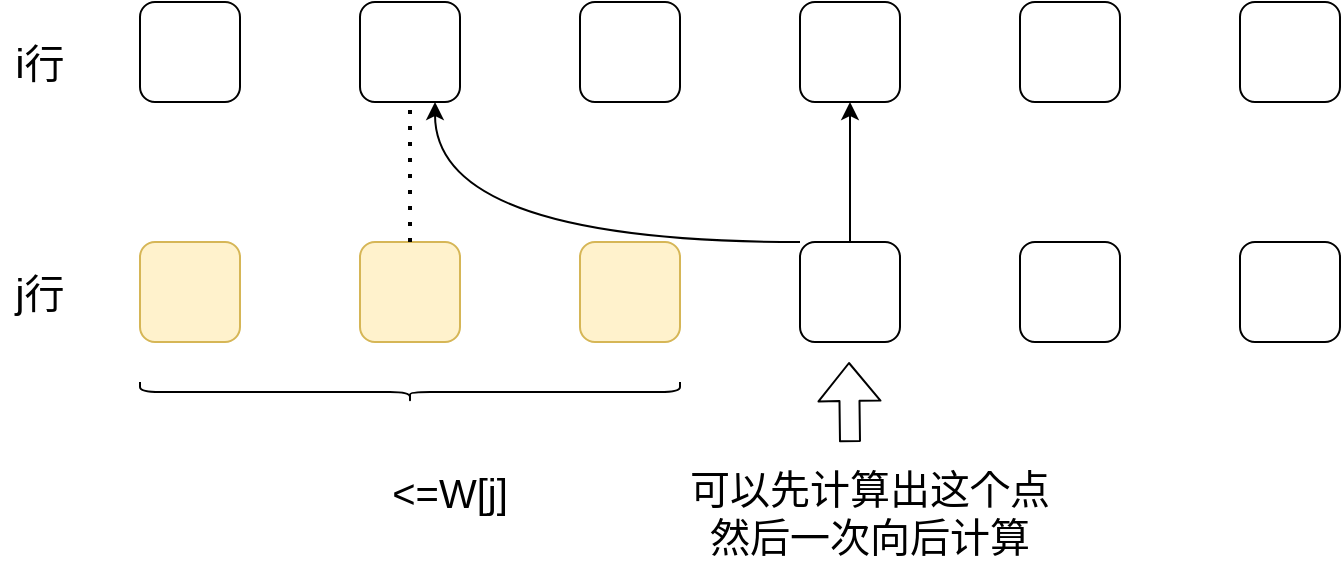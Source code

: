 <mxfile version="13.5.7" type="device"><diagram id="An8jbSC8z_UgGkMrgEXS" name="Page-1"><mxGraphModel dx="1066" dy="810" grid="1" gridSize="10" guides="1" tooltips="1" connect="1" arrows="1" fold="1" page="1" pageScale="1" pageWidth="827" pageHeight="1169" math="0" shadow="0"><root><mxCell id="0"/><mxCell id="1" parent="0"/><mxCell id="dzNTSfG3CXm8yje61pBN-1" value="" style="rounded=1;whiteSpace=wrap;html=1;" vertex="1" parent="1"><mxGeometry x="100" y="30" width="50" height="50" as="geometry"/></mxCell><mxCell id="dzNTSfG3CXm8yje61pBN-2" value="" style="rounded=1;whiteSpace=wrap;html=1;" vertex="1" parent="1"><mxGeometry x="210" y="30" width="50" height="50" as="geometry"/></mxCell><mxCell id="dzNTSfG3CXm8yje61pBN-3" value="" style="rounded=1;whiteSpace=wrap;html=1;" vertex="1" parent="1"><mxGeometry x="320" y="30" width="50" height="50" as="geometry"/></mxCell><mxCell id="dzNTSfG3CXm8yje61pBN-4" value="" style="rounded=1;whiteSpace=wrap;html=1;" vertex="1" parent="1"><mxGeometry x="430" y="30" width="50" height="50" as="geometry"/></mxCell><mxCell id="dzNTSfG3CXm8yje61pBN-5" value="" style="rounded=1;whiteSpace=wrap;html=1;" vertex="1" parent="1"><mxGeometry x="540" y="30" width="50" height="50" as="geometry"/></mxCell><mxCell id="dzNTSfG3CXm8yje61pBN-6" value="" style="rounded=1;whiteSpace=wrap;html=1;" vertex="1" parent="1"><mxGeometry x="650" y="30" width="50" height="50" as="geometry"/></mxCell><mxCell id="dzNTSfG3CXm8yje61pBN-9" value="" style="rounded=1;whiteSpace=wrap;html=1;fillColor=#fff2cc;strokeColor=#d6b656;" vertex="1" parent="1"><mxGeometry x="100" y="150" width="50" height="50" as="geometry"/></mxCell><mxCell id="dzNTSfG3CXm8yje61pBN-10" value="" style="rounded=1;whiteSpace=wrap;html=1;fillColor=#fff2cc;strokeColor=#d6b656;" vertex="1" parent="1"><mxGeometry x="210" y="150" width="50" height="50" as="geometry"/></mxCell><mxCell id="dzNTSfG3CXm8yje61pBN-11" value="" style="rounded=1;whiteSpace=wrap;html=1;fillColor=#fff2cc;strokeColor=#d6b656;" vertex="1" parent="1"><mxGeometry x="320" y="150" width="50" height="50" as="geometry"/></mxCell><mxCell id="dzNTSfG3CXm8yje61pBN-15" style="edgeStyle=orthogonalEdgeStyle;rounded=0;orthogonalLoop=1;jettySize=auto;html=1;entryX=0.5;entryY=1;entryDx=0;entryDy=0;" edge="1" parent="1" source="dzNTSfG3CXm8yje61pBN-12" target="dzNTSfG3CXm8yje61pBN-4"><mxGeometry relative="1" as="geometry"/></mxCell><mxCell id="dzNTSfG3CXm8yje61pBN-16" style="edgeStyle=orthogonalEdgeStyle;rounded=0;orthogonalLoop=1;jettySize=auto;html=1;entryX=0.75;entryY=1;entryDx=0;entryDy=0;curved=1;" edge="1" parent="1" source="dzNTSfG3CXm8yje61pBN-12" target="dzNTSfG3CXm8yje61pBN-2"><mxGeometry relative="1" as="geometry"><Array as="points"><mxPoint x="248" y="150"/></Array></mxGeometry></mxCell><mxCell id="dzNTSfG3CXm8yje61pBN-12" value="" style="rounded=1;whiteSpace=wrap;html=1;" vertex="1" parent="1"><mxGeometry x="430" y="150" width="50" height="50" as="geometry"/></mxCell><mxCell id="dzNTSfG3CXm8yje61pBN-13" value="" style="rounded=1;whiteSpace=wrap;html=1;" vertex="1" parent="1"><mxGeometry x="540" y="150" width="50" height="50" as="geometry"/></mxCell><mxCell id="dzNTSfG3CXm8yje61pBN-14" value="" style="rounded=1;whiteSpace=wrap;html=1;" vertex="1" parent="1"><mxGeometry x="650" y="150" width="50" height="50" as="geometry"/></mxCell><mxCell id="dzNTSfG3CXm8yje61pBN-17" value="" style="shape=curlyBracket;whiteSpace=wrap;html=1;rounded=1;direction=north;" vertex="1" parent="1"><mxGeometry x="100" y="220" width="270" height="10" as="geometry"/></mxCell><mxCell id="dzNTSfG3CXm8yje61pBN-18" value="&amp;lt;=W[j]" style="text;html=1;strokeColor=none;fillColor=none;align=center;verticalAlign=middle;whiteSpace=wrap;rounded=0;fontSize=20;" vertex="1" parent="1"><mxGeometry x="210" y="250" width="90" height="50" as="geometry"/></mxCell><mxCell id="dzNTSfG3CXm8yje61pBN-19" value="i行" style="text;html=1;strokeColor=none;fillColor=none;align=center;verticalAlign=middle;whiteSpace=wrap;rounded=0;fontSize=20;" vertex="1" parent="1"><mxGeometry x="30" y="50" width="40" height="20" as="geometry"/></mxCell><mxCell id="dzNTSfG3CXm8yje61pBN-20" value="j行" style="text;html=1;strokeColor=none;fillColor=none;align=center;verticalAlign=middle;whiteSpace=wrap;rounded=0;fontSize=20;" vertex="1" parent="1"><mxGeometry x="30" y="165" width="40" height="20" as="geometry"/></mxCell><mxCell id="dzNTSfG3CXm8yje61pBN-21" value="" style="shape=flexArrow;endArrow=classic;html=1;fontSize=20;" edge="1" parent="1"><mxGeometry width="50" height="50" relative="1" as="geometry"><mxPoint x="455" y="250" as="sourcePoint"/><mxPoint x="454.5" y="210" as="targetPoint"/></mxGeometry></mxCell><mxCell id="dzNTSfG3CXm8yje61pBN-22" value="可以先计算出这个点&lt;br&gt;然后一次向后计算" style="text;html=1;strokeColor=none;fillColor=none;align=center;verticalAlign=middle;whiteSpace=wrap;rounded=0;fontSize=20;" vertex="1" parent="1"><mxGeometry x="370" y="260" width="190" height="50" as="geometry"/></mxCell><mxCell id="dzNTSfG3CXm8yje61pBN-23" value="" style="endArrow=none;dashed=1;html=1;dashPattern=1 3;strokeWidth=2;fontSize=20;exitX=0.5;exitY=0;exitDx=0;exitDy=0;entryX=0.5;entryY=1;entryDx=0;entryDy=0;" edge="1" parent="1" source="dzNTSfG3CXm8yje61pBN-10" target="dzNTSfG3CXm8yje61pBN-2"><mxGeometry width="50" height="50" relative="1" as="geometry"><mxPoint x="380" y="240" as="sourcePoint"/><mxPoint x="430" y="190" as="targetPoint"/></mxGeometry></mxCell></root></mxGraphModel></diagram></mxfile>